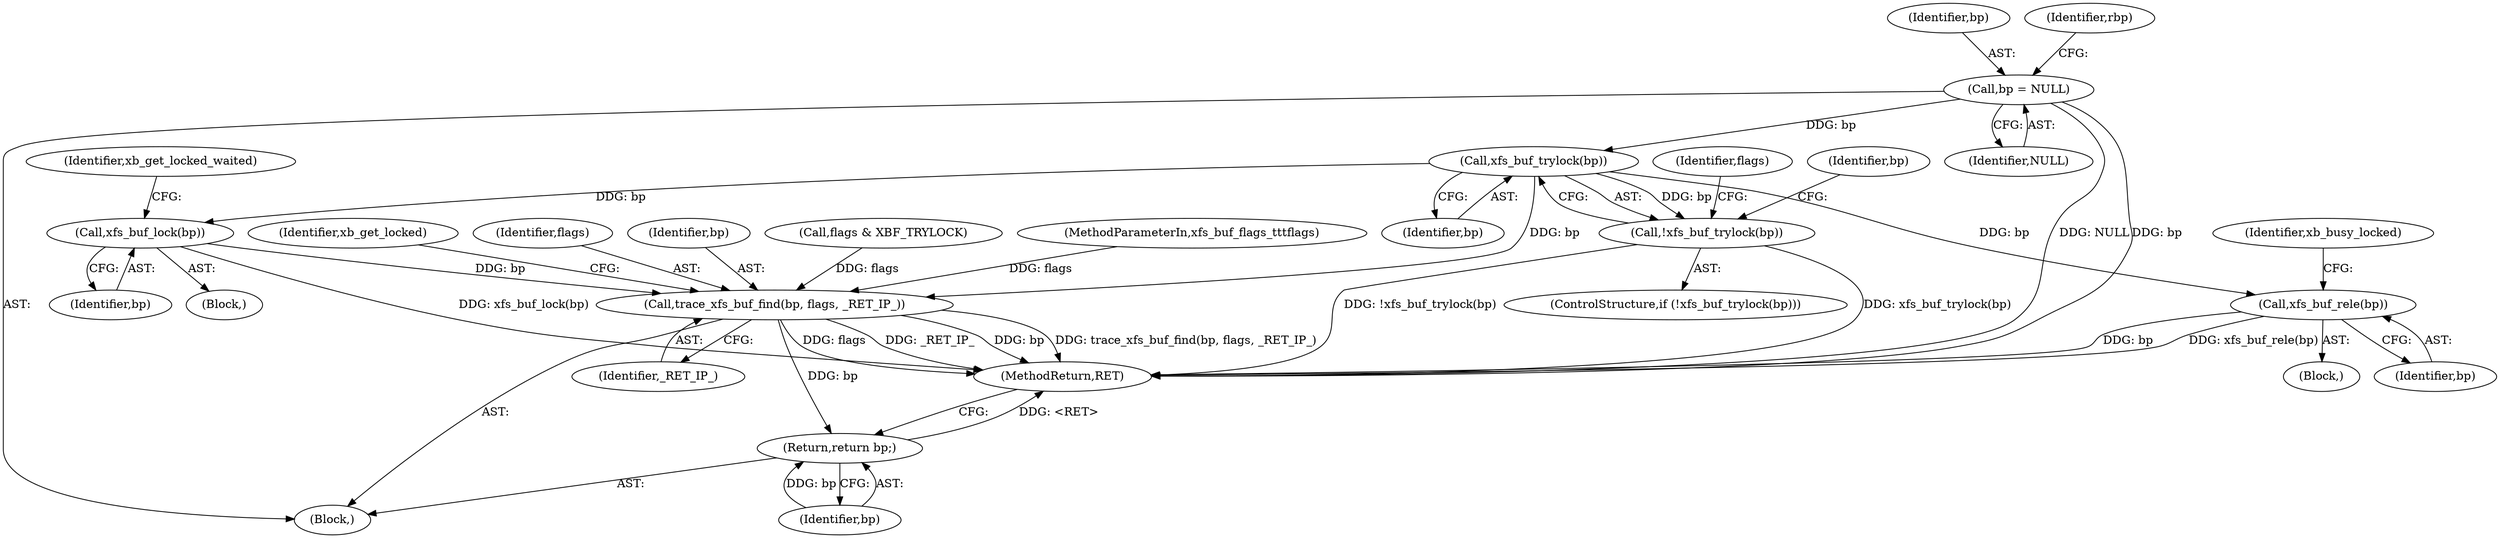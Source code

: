 digraph "0_linux_eb178619f930fa2ba2348de332a1ff1c66a31424@pointer" {
"1000229" [label="(Call,bp = NULL)"];
"1000348" [label="(Call,xfs_buf_trylock(bp))"];
"1000347" [label="(Call,!xfs_buf_trylock(bp))"];
"1000356" [label="(Call,xfs_buf_rele(bp))"];
"1000362" [label="(Call,xfs_buf_lock(bp))"];
"1000399" [label="(Call,trace_xfs_buf_find(bp, flags, _RET_IP_))"];
"1000405" [label="(Return,return bp;)"];
"1000402" [label="(Identifier,_RET_IP_)"];
"1000363" [label="(Identifier,bp)"];
"1000230" [label="(Identifier,bp)"];
"1000347" [label="(Call,!xfs_buf_trylock(bp))"];
"1000359" [label="(Identifier,xb_busy_locked)"];
"1000406" [label="(Identifier,bp)"];
"1000401" [label="(Identifier,flags)"];
"1000346" [label="(ControlStructure,if (!xfs_buf_trylock(bp)))"];
"1000348" [label="(Call,xfs_buf_trylock(bp))"];
"1000405" [label="(Return,return bp;)"];
"1000229" [label="(Call,bp = NULL)"];
"1000357" [label="(Identifier,bp)"];
"1000353" [label="(Identifier,flags)"];
"1000400" [label="(Identifier,bp)"];
"1000399" [label="(Call,trace_xfs_buf_find(bp, flags, _RET_IP_))"];
"1000365" [label="(Identifier,xb_get_locked_waited)"];
"1000349" [label="(Identifier,bp)"];
"1000234" [label="(Identifier,rbp)"];
"1000356" [label="(Call,xfs_buf_rele(bp))"];
"1000115" [label="(Block,)"];
"1000369" [label="(Identifier,bp)"];
"1000355" [label="(Block,)"];
"1000352" [label="(Call,flags & XBF_TRYLOCK)"];
"1000231" [label="(Identifier,NULL)"];
"1000350" [label="(Block,)"];
"1000113" [label="(MethodParameterIn,xfs_buf_flags_t\t\tflags)"];
"1000407" [label="(MethodReturn,RET)"];
"1000362" [label="(Call,xfs_buf_lock(bp))"];
"1000404" [label="(Identifier,xb_get_locked)"];
"1000229" -> "1000115"  [label="AST: "];
"1000229" -> "1000231"  [label="CFG: "];
"1000230" -> "1000229"  [label="AST: "];
"1000231" -> "1000229"  [label="AST: "];
"1000234" -> "1000229"  [label="CFG: "];
"1000229" -> "1000407"  [label="DDG: NULL"];
"1000229" -> "1000407"  [label="DDG: bp"];
"1000229" -> "1000348"  [label="DDG: bp"];
"1000348" -> "1000347"  [label="AST: "];
"1000348" -> "1000349"  [label="CFG: "];
"1000349" -> "1000348"  [label="AST: "];
"1000347" -> "1000348"  [label="CFG: "];
"1000348" -> "1000347"  [label="DDG: bp"];
"1000348" -> "1000356"  [label="DDG: bp"];
"1000348" -> "1000362"  [label="DDG: bp"];
"1000348" -> "1000399"  [label="DDG: bp"];
"1000347" -> "1000346"  [label="AST: "];
"1000353" -> "1000347"  [label="CFG: "];
"1000369" -> "1000347"  [label="CFG: "];
"1000347" -> "1000407"  [label="DDG: xfs_buf_trylock(bp)"];
"1000347" -> "1000407"  [label="DDG: !xfs_buf_trylock(bp)"];
"1000356" -> "1000355"  [label="AST: "];
"1000356" -> "1000357"  [label="CFG: "];
"1000357" -> "1000356"  [label="AST: "];
"1000359" -> "1000356"  [label="CFG: "];
"1000356" -> "1000407"  [label="DDG: xfs_buf_rele(bp)"];
"1000356" -> "1000407"  [label="DDG: bp"];
"1000362" -> "1000350"  [label="AST: "];
"1000362" -> "1000363"  [label="CFG: "];
"1000363" -> "1000362"  [label="AST: "];
"1000365" -> "1000362"  [label="CFG: "];
"1000362" -> "1000407"  [label="DDG: xfs_buf_lock(bp)"];
"1000362" -> "1000399"  [label="DDG: bp"];
"1000399" -> "1000115"  [label="AST: "];
"1000399" -> "1000402"  [label="CFG: "];
"1000400" -> "1000399"  [label="AST: "];
"1000401" -> "1000399"  [label="AST: "];
"1000402" -> "1000399"  [label="AST: "];
"1000404" -> "1000399"  [label="CFG: "];
"1000399" -> "1000407"  [label="DDG: flags"];
"1000399" -> "1000407"  [label="DDG: _RET_IP_"];
"1000399" -> "1000407"  [label="DDG: bp"];
"1000399" -> "1000407"  [label="DDG: trace_xfs_buf_find(bp, flags, _RET_IP_)"];
"1000352" -> "1000399"  [label="DDG: flags"];
"1000113" -> "1000399"  [label="DDG: flags"];
"1000399" -> "1000405"  [label="DDG: bp"];
"1000405" -> "1000115"  [label="AST: "];
"1000405" -> "1000406"  [label="CFG: "];
"1000406" -> "1000405"  [label="AST: "];
"1000407" -> "1000405"  [label="CFG: "];
"1000405" -> "1000407"  [label="DDG: <RET>"];
"1000406" -> "1000405"  [label="DDG: bp"];
}
